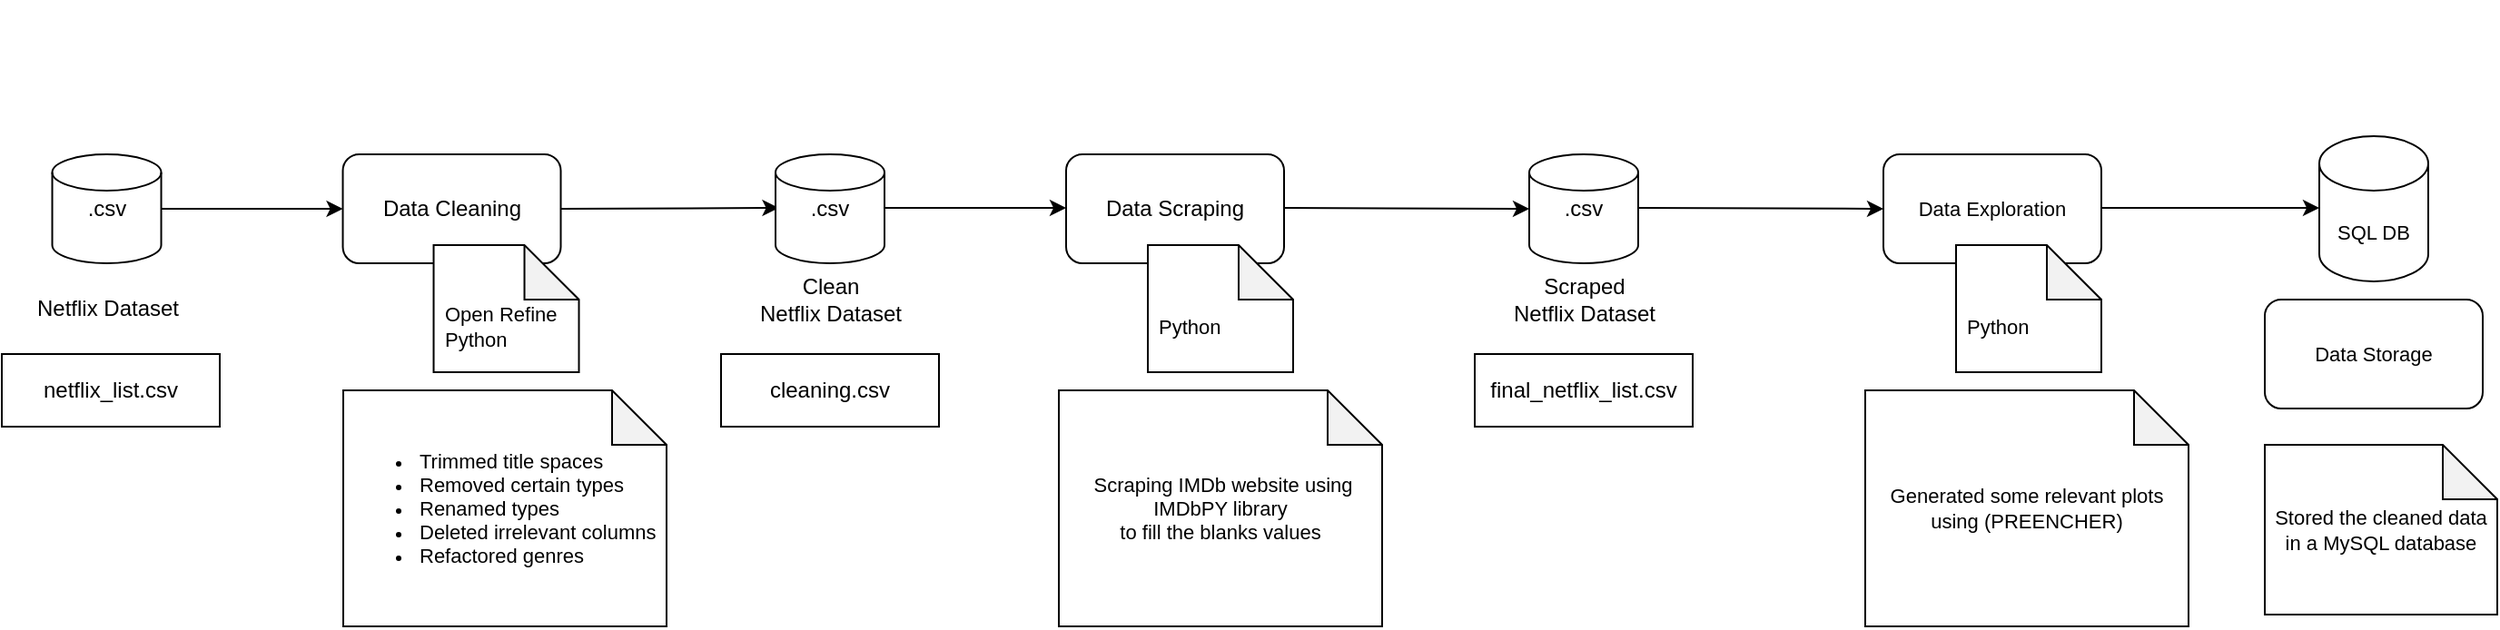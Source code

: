 <mxfile version="15.7.0" type="device"><diagram id="C5RBs43oDa-KdzZeNtuy" name="Page-1"><mxGraphModel dx="1422" dy="794" grid="1" gridSize="10" guides="1" tooltips="1" connect="1" arrows="1" fold="1" page="1" pageScale="1" pageWidth="827" pageHeight="1169" math="0" shadow="0"><root><mxCell id="WIyWlLk6GJQsqaUBKTNV-0"/><mxCell id="WIyWlLk6GJQsqaUBKTNV-1" parent="WIyWlLk6GJQsqaUBKTNV-0"/><mxCell id="yE1YxdWQRBVMyqgQBmIp-1" value=".csv" style="strokeWidth=1;html=1;shape=mxgraph.flowchart.database;whiteSpace=wrap;fontColor=default;fillColor=default;strokeColor=default;align=center;" parent="WIyWlLk6GJQsqaUBKTNV-1" vertex="1"><mxGeometry x="201.76" y="390" width="60" height="60" as="geometry"/></mxCell><mxCell id="yE1YxdWQRBVMyqgQBmIp-2" value="" style="shape=image;imageAspect=0;aspect=fixed;verticalLabelPosition=bottom;verticalAlign=top;fontColor=default;strokeColor=default;strokeWidth=1;fillColor=default;image=https://wikiimg.tojsiabtv.com/wikipedia/commons/7/7c/Kaggle_logo.png;" parent="WIyWlLk6GJQsqaUBKTNV-1" vertex="1"><mxGeometry x="182.24" y="325.51" width="103.52" height="40.01" as="geometry"/></mxCell><mxCell id="yE1YxdWQRBVMyqgQBmIp-3" value="Netflix Dataset" style="text;html=1;resizable=0;autosize=1;align=center;verticalAlign=middle;points=[];fillColor=none;strokeColor=none;rounded=0;fontColor=default;" parent="WIyWlLk6GJQsqaUBKTNV-1" vertex="1"><mxGeometry x="186.76" y="465" width="90" height="20" as="geometry"/></mxCell><mxCell id="yE1YxdWQRBVMyqgQBmIp-5" value="" style="endArrow=classic;html=1;rounded=0;labelBackgroundColor=default;fontColor=default;strokeColor=default;exitX=1;exitY=0.5;exitDx=0;exitDy=0;exitPerimeter=0;" parent="WIyWlLk6GJQsqaUBKTNV-1" source="yE1YxdWQRBVMyqgQBmIp-1" edge="1"><mxGeometry width="50" height="50" relative="1" as="geometry"><mxPoint x="311.76" y="460" as="sourcePoint"/><mxPoint x="361.76" y="420" as="targetPoint"/></mxGeometry></mxCell><mxCell id="yE1YxdWQRBVMyqgQBmIp-6" value="Data Cleaning" style="rounded=1;whiteSpace=wrap;html=1;fontColor=default;strokeColor=default;strokeWidth=1;fillColor=default;" parent="WIyWlLk6GJQsqaUBKTNV-1" vertex="1"><mxGeometry x="361.76" y="390" width="120" height="60" as="geometry"/></mxCell><mxCell id="yE1YxdWQRBVMyqgQBmIp-7" value="Open Refine&lt;br&gt;Python" style="shape=note;whiteSpace=wrap;html=1;backgroundOutline=1;darkOpacity=0.05;fontColor=default;strokeColor=default;strokeWidth=1;fillColor=default;align=left;fontSize=11;verticalAlign=middle;spacingLeft=4;spacingTop=20;" parent="WIyWlLk6GJQsqaUBKTNV-1" vertex="1"><mxGeometry x="411.76" y="440" width="80" height="70" as="geometry"/></mxCell><mxCell id="yE1YxdWQRBVMyqgQBmIp-10" value="Data Storage" style="rounded=1;whiteSpace=wrap;html=1;fontSize=11;fontColor=default;strokeColor=default;strokeWidth=1;fillColor=default;align=center;verticalAlign=middle;" parent="WIyWlLk6GJQsqaUBKTNV-1" vertex="1"><mxGeometry x="1420" y="470" width="120" height="60" as="geometry"/></mxCell><mxCell id="yE1YxdWQRBVMyqgQBmIp-11" value="SQL DB" style="shape=cylinder3;whiteSpace=wrap;html=1;boundedLbl=1;backgroundOutline=1;size=15;fontSize=11;fontColor=default;strokeColor=default;strokeWidth=1;fillColor=default;align=center;verticalAlign=middle;" parent="WIyWlLk6GJQsqaUBKTNV-1" vertex="1"><mxGeometry x="1450" y="380" width="60" height="80" as="geometry"/></mxCell><mxCell id="yE1YxdWQRBVMyqgQBmIp-12" value="" style="endArrow=classic;html=1;rounded=0;labelBackgroundColor=default;fontSize=11;fontColor=default;strokeColor=default;exitX=1;exitY=0.5;exitDx=0;exitDy=0;exitPerimeter=0;" parent="WIyWlLk6GJQsqaUBKTNV-1" edge="1"><mxGeometry width="50" height="50" relative="1" as="geometry"><mxPoint x="1330" y="419.5" as="sourcePoint"/><mxPoint x="1450" y="419.5" as="targetPoint"/></mxGeometry></mxCell><mxCell id="yE1YxdWQRBVMyqgQBmIp-16" value="&lt;ul&gt;&lt;li&gt;Trimmed title spaces&lt;/li&gt;&lt;li&gt;Removed certain types&lt;br&gt;&lt;/li&gt;&lt;li&gt;Renamed types&lt;br&gt;&lt;/li&gt;&lt;li&gt;Deleted irrelevant columns&lt;/li&gt;&lt;li&gt;Refactored genres&lt;/li&gt;&lt;/ul&gt;" style="shape=note;whiteSpace=wrap;html=1;backgroundOutline=1;darkOpacity=0.05;fontSize=11;fontColor=default;strokeColor=default;strokeWidth=1;fillColor=default;align=left;verticalAlign=middle;" parent="WIyWlLk6GJQsqaUBKTNV-1" vertex="1"><mxGeometry x="362" y="520" width="178" height="130" as="geometry"/></mxCell><mxCell id="uId7IU0Lj4YNat6kNl0c-0" value="Data Scraping" style="rounded=1;whiteSpace=wrap;html=1;fontColor=default;strokeColor=default;strokeWidth=1;fillColor=default;" vertex="1" parent="WIyWlLk6GJQsqaUBKTNV-1"><mxGeometry x="760" y="390" width="120" height="60" as="geometry"/></mxCell><mxCell id="uId7IU0Lj4YNat6kNl0c-2" value="&lt;span&gt;&amp;nbsp;Scraping IMDb website using IMDbPY library&lt;br&gt;to fill the blanks values&lt;br&gt;&lt;/span&gt;" style="shape=note;whiteSpace=wrap;html=1;backgroundOutline=1;darkOpacity=0.05;fontSize=11;fontColor=default;strokeColor=default;strokeWidth=1;fillColor=default;align=center;verticalAlign=middle;" vertex="1" parent="WIyWlLk6GJQsqaUBKTNV-1"><mxGeometry x="756" y="520" width="178" height="130" as="geometry"/></mxCell><mxCell id="uId7IU0Lj4YNat6kNl0c-4" value="Python&lt;br&gt;" style="shape=note;whiteSpace=wrap;html=1;backgroundOutline=1;darkOpacity=0.05;fontColor=default;strokeColor=default;strokeWidth=1;fillColor=default;align=left;fontSize=11;verticalAlign=middle;spacingLeft=4;spacingTop=20;" vertex="1" parent="WIyWlLk6GJQsqaUBKTNV-1"><mxGeometry x="805" y="440" width="80" height="70" as="geometry"/></mxCell><mxCell id="uId7IU0Lj4YNat6kNl0c-5" value="" style="endArrow=classic;html=1;rounded=0;labelBackgroundColor=default;fontSize=11;fontColor=default;strokeColor=default;exitX=1;exitY=0.5;exitDx=0;exitDy=0;entryX=0;entryY=0.5;entryDx=0;entryDy=0;entryPerimeter=0;" edge="1" parent="WIyWlLk6GJQsqaUBKTNV-1" target="uId7IU0Lj4YNat6kNl0c-6"><mxGeometry width="50" height="50" relative="1" as="geometry"><mxPoint x="880.0" y="419.5" as="sourcePoint"/><mxPoint x="1010.0" y="419.5" as="targetPoint"/></mxGeometry></mxCell><mxCell id="uId7IU0Lj4YNat6kNl0c-6" value=".csv" style="strokeWidth=1;html=1;shape=mxgraph.flowchart.database;whiteSpace=wrap;fontColor=default;fillColor=default;strokeColor=default;align=center;" vertex="1" parent="WIyWlLk6GJQsqaUBKTNV-1"><mxGeometry x="1015" y="390" width="60" height="60" as="geometry"/></mxCell><mxCell id="uId7IU0Lj4YNat6kNl0c-7" value="Scraped&lt;br&gt;Netflix Dataset" style="text;html=1;resizable=0;autosize=1;align=center;verticalAlign=middle;points=[];fillColor=none;strokeColor=none;rounded=0;fontColor=default;" vertex="1" parent="WIyWlLk6GJQsqaUBKTNV-1"><mxGeometry x="1000" y="455" width="90" height="30" as="geometry"/></mxCell><mxCell id="uId7IU0Lj4YNat6kNl0c-8" value="netflix_list.csv" style="rounded=0;whiteSpace=wrap;html=1;align=center;" vertex="1" parent="WIyWlLk6GJQsqaUBKTNV-1"><mxGeometry x="174" y="500" width="120" height="40" as="geometry"/></mxCell><mxCell id="uId7IU0Lj4YNat6kNl0c-9" value="final_netflix_list.csv" style="rounded=0;whiteSpace=wrap;html=1;align=center;" vertex="1" parent="WIyWlLk6GJQsqaUBKTNV-1"><mxGeometry x="985" y="500" width="120" height="40" as="geometry"/></mxCell><mxCell id="uId7IU0Lj4YNat6kNl0c-10" value="" style="endArrow=classic;html=1;rounded=0;labelBackgroundColor=default;fontSize=11;fontColor=default;strokeColor=default;exitX=1;exitY=0.5;exitDx=0;exitDy=0;entryX=0;entryY=0.5;entryDx=0;entryDy=0;" edge="1" parent="WIyWlLk6GJQsqaUBKTNV-1" target="uId7IU0Lj4YNat6kNl0c-11"><mxGeometry width="50" height="50" relative="1" as="geometry"><mxPoint x="1075" y="419.5" as="sourcePoint"/><mxPoint x="1205" y="419.5" as="targetPoint"/></mxGeometry></mxCell><mxCell id="uId7IU0Lj4YNat6kNl0c-11" value="Data Exploration" style="rounded=1;whiteSpace=wrap;html=1;fontSize=11;fontColor=default;strokeColor=default;strokeWidth=1;fillColor=default;align=center;verticalAlign=middle;" vertex="1" parent="WIyWlLk6GJQsqaUBKTNV-1"><mxGeometry x="1210" y="390" width="120" height="60" as="geometry"/></mxCell><mxCell id="uId7IU0Lj4YNat6kNl0c-13" value="" style="shape=image;verticalLabelPosition=bottom;labelBackgroundColor=#ffffff;verticalAlign=top;aspect=fixed;imageAspect=0;image=https://upload.wikimedia.org/wikipedia/commons/thumb/0/0a/Python.svg/1200px-Python.svg.png;fontColor=default;" vertex="1" parent="WIyWlLk6GJQsqaUBKTNV-1"><mxGeometry x="1241" y="305.52" width="60" height="60" as="geometry"/></mxCell><mxCell id="uId7IU0Lj4YNat6kNl0c-14" value="Python&lt;br&gt;" style="shape=note;whiteSpace=wrap;html=1;backgroundOutline=1;darkOpacity=0.05;fontColor=default;strokeColor=default;strokeWidth=1;fillColor=default;align=left;fontSize=11;verticalAlign=middle;spacingLeft=4;spacingTop=20;" vertex="1" parent="WIyWlLk6GJQsqaUBKTNV-1"><mxGeometry x="1250" y="440" width="80" height="70" as="geometry"/></mxCell><mxCell id="uId7IU0Lj4YNat6kNl0c-15" value="&lt;span&gt;Generated some relevant plots using (PREENCHER)&lt;br&gt;&lt;/span&gt;" style="shape=note;whiteSpace=wrap;html=1;backgroundOutline=1;darkOpacity=0.05;fontSize=11;fontColor=default;strokeColor=default;strokeWidth=1;fillColor=default;align=center;verticalAlign=middle;" vertex="1" parent="WIyWlLk6GJQsqaUBKTNV-1"><mxGeometry x="1200" y="520" width="178" height="130" as="geometry"/></mxCell><mxCell id="uId7IU0Lj4YNat6kNl0c-16" value="&lt;span&gt;Stored the cleaned data in a MySQL database&lt;br&gt;&lt;/span&gt;" style="shape=note;whiteSpace=wrap;html=1;backgroundOutline=1;darkOpacity=0.05;fontSize=11;fontColor=default;strokeColor=default;strokeWidth=1;fillColor=default;align=center;verticalAlign=middle;" vertex="1" parent="WIyWlLk6GJQsqaUBKTNV-1"><mxGeometry x="1420" y="550" width="128" height="93.48" as="geometry"/></mxCell><mxCell id="uId7IU0Lj4YNat6kNl0c-19" value="" style="shape=image;verticalLabelPosition=bottom;labelBackgroundColor=#ffffff;verticalAlign=top;aspect=fixed;imageAspect=0;image=https://d1.awsstatic.com/asset-repository/products/amazon-rds/1024px-MySQL.ff87215b43fd7292af172e2a5d9b844217262571.png;" vertex="1" parent="WIyWlLk6GJQsqaUBKTNV-1"><mxGeometry x="1428" y="305.52" width="104" height="53.8" as="geometry"/></mxCell><mxCell id="uId7IU0Lj4YNat6kNl0c-20" value="" style="shape=image;verticalLabelPosition=bottom;labelBackgroundColor=#ffffff;verticalAlign=top;aspect=fixed;imageAspect=0;image=https://media.discordapp.net/attachments/902157746592448564/908033578166784014/OpenRefine_New_Logo.png;" vertex="1" parent="WIyWlLk6GJQsqaUBKTNV-1"><mxGeometry x="387.26" y="305.52" width="69" height="73.76" as="geometry"/></mxCell><mxCell id="uId7IU0Lj4YNat6kNl0c-21" value="" style="shape=image;verticalLabelPosition=bottom;labelBackgroundColor=#ffffff;verticalAlign=top;aspect=fixed;imageAspect=0;image=https://upload.wikimedia.org/wikipedia/commons/thumb/6/69/IMDB_Logo_2016.svg/1200px-IMDB_Logo_2016.svg.png;" vertex="1" parent="WIyWlLk6GJQsqaUBKTNV-1"><mxGeometry x="778.32" y="323.52" width="83.36" height="42" as="geometry"/></mxCell><mxCell id="uId7IU0Lj4YNat6kNl0c-23" value="" style="shape=image;verticalLabelPosition=bottom;labelBackgroundColor=#ffffff;verticalAlign=top;aspect=fixed;imageAspect=0;image=https://www.pngall.com/wp-content/uploads/4/N-Netflix-Logo.png;" vertex="1" parent="WIyWlLk6GJQsqaUBKTNV-1"><mxGeometry x="1029.3" y="316.16" width="31.41" height="56.72" as="geometry"/></mxCell><mxCell id="uId7IU0Lj4YNat6kNl0c-24" value="" style="endArrow=classic;html=1;rounded=0;labelBackgroundColor=default;fontColor=default;strokeColor=default;exitX=1;exitY=0.5;exitDx=0;exitDy=0;" edge="1" parent="WIyWlLk6GJQsqaUBKTNV-1" source="yE1YxdWQRBVMyqgQBmIp-6"><mxGeometry width="50" height="50" relative="1" as="geometry"><mxPoint x="501.76" y="419.5" as="sourcePoint"/><mxPoint x="601.76" y="419.5" as="targetPoint"/></mxGeometry></mxCell><mxCell id="uId7IU0Lj4YNat6kNl0c-25" value=".csv" style="strokeWidth=1;html=1;shape=mxgraph.flowchart.database;whiteSpace=wrap;fontColor=default;fillColor=default;strokeColor=default;align=center;" vertex="1" parent="WIyWlLk6GJQsqaUBKTNV-1"><mxGeometry x="600" y="390" width="60" height="60" as="geometry"/></mxCell><mxCell id="uId7IU0Lj4YNat6kNl0c-26" value="Clean&lt;br&gt;Netflix Dataset" style="text;html=1;resizable=0;autosize=1;align=center;verticalAlign=middle;points=[];fillColor=none;strokeColor=none;rounded=0;fontColor=default;" vertex="1" parent="WIyWlLk6GJQsqaUBKTNV-1"><mxGeometry x="585" y="455" width="90" height="30" as="geometry"/></mxCell><mxCell id="uId7IU0Lj4YNat6kNl0c-29" value="cleaning.csv" style="rounded=0;whiteSpace=wrap;html=1;align=center;" vertex="1" parent="WIyWlLk6GJQsqaUBKTNV-1"><mxGeometry x="570" y="500" width="120" height="40" as="geometry"/></mxCell><mxCell id="uId7IU0Lj4YNat6kNl0c-31" value="" style="endArrow=classic;html=1;rounded=0;labelBackgroundColor=default;fontColor=default;strokeColor=default;exitX=1;exitY=0.5;exitDx=0;exitDy=0;exitPerimeter=0;" edge="1" parent="WIyWlLk6GJQsqaUBKTNV-1"><mxGeometry width="50" height="50" relative="1" as="geometry"><mxPoint x="660" y="419.5" as="sourcePoint"/><mxPoint x="760" y="419.5" as="targetPoint"/></mxGeometry></mxCell></root></mxGraphModel></diagram></mxfile>